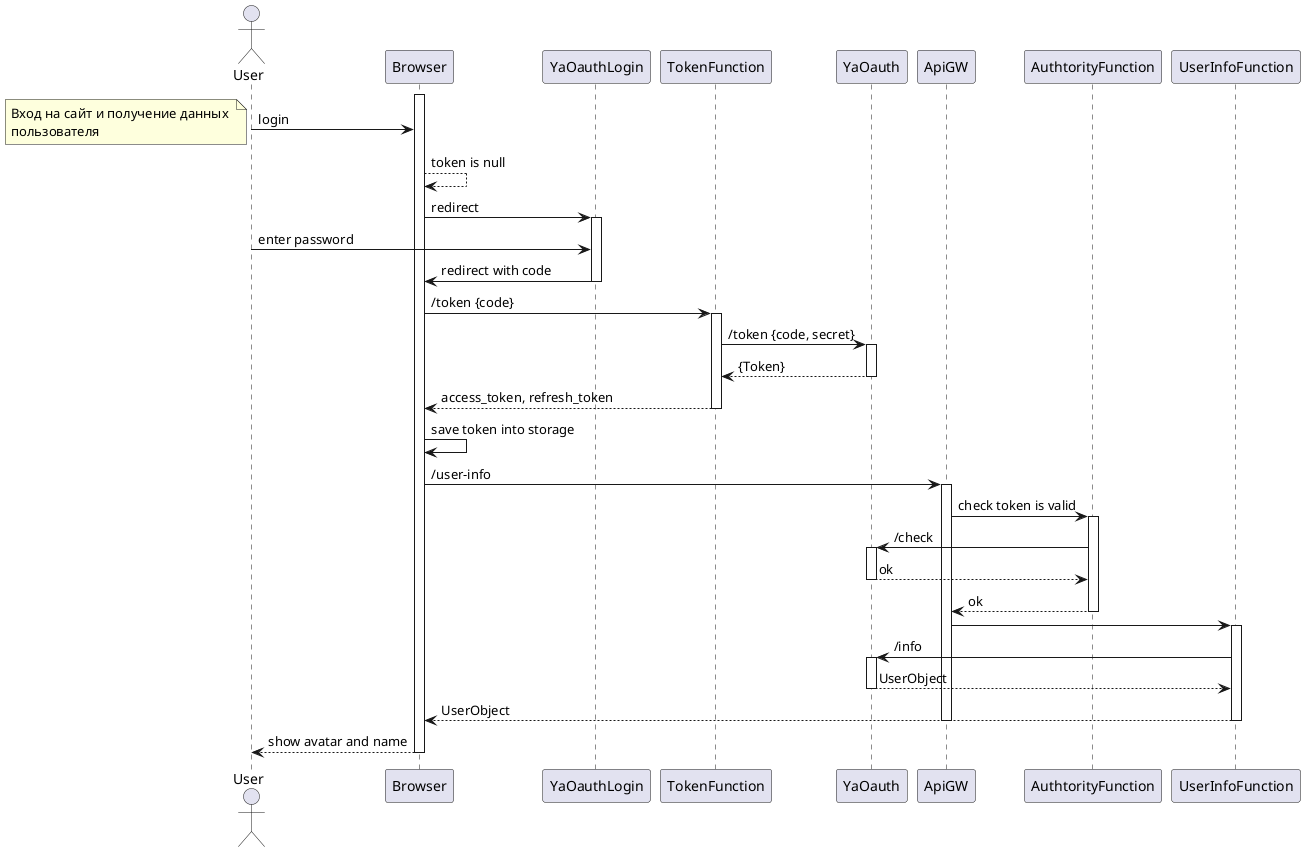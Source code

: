 @startuml name 
actor User


activate Browser
User -> Browser: login
note left: Вход на сайт и получение данных \nпользователя
Browser --> Browser: token is null

Browser -> YaOauthLogin: redirect 
activate YaOauthLogin
User -> YaOauthLogin: enter password
YaOauthLogin -> Browser: redirect with code
deactivate YaOauthLogin

Browser -> TokenFunction: /token {code}
activate TokenFunction
TokenFunction -> YaOauth: /token {code, secret}
activate YaOauth
YaOauth --> TokenFunction: {Token}
deactivate YaOauth
TokenFunction --> Browser: access_token, refresh_token
deactivate TokenFunction
Browser -> Browser: save token into storage

Browser -> ApiGW: /user-info
activate ApiGW
ApiGW -> AuthtorityFunction: check token is valid
activate AuthtorityFunction
AuthtorityFunction -> YaOauth: /check
activate YaOauth
YaOauth --> AuthtorityFunction: ok
deactivate YaOauth
AuthtorityFunction --> ApiGW: ok
deactivate AuthtorityFunction


ApiGW -> UserInfoFunction
activate UserInfoFunction
UserInfoFunction -> YaOauth: /info
activate YaOauth
YaOauth --> UserInfoFunction: UserObject
deactivate YaOauth
UserInfoFunction --> Browser: UserObject
deactivate UserInfoFunction
deactivate ApiGW
Browser --> User: show avatar and name
deactivate Browser

@enduml